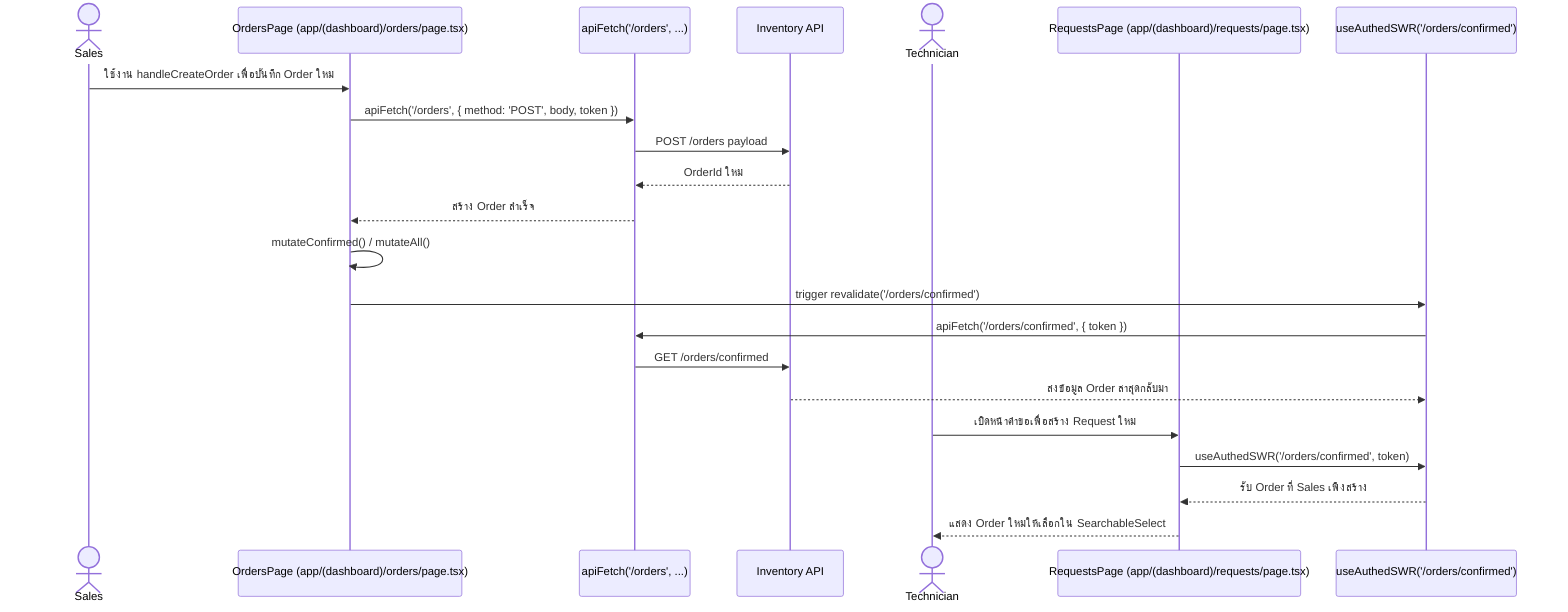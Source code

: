 sequenceDiagram
    actor Sales
    participant OrdersPage as OrdersPage (app/(dashboard)/orders/page.tsx)
    participant OrdersApi as apiFetch('/orders', ...)
    participant Backend as Inventory API
    actor Technician
    participant RequestsPage as RequestsPage (app/(dashboard)/requests/page.tsx)
    participant ConfirmedHook as useAuthedSWR('/orders/confirmed')

    Sales->>OrdersPage: ใช้งาน handleCreateOrder เพื่อบันทึก Order ใหม่
    OrdersPage->>OrdersApi: apiFetch('/orders', { method: 'POST', body, token })
    OrdersApi->>Backend: POST /orders payload
    Backend-->>OrdersApi: OrderId ใหม่
    OrdersApi-->>OrdersPage: สร้าง Order สำเร็จ
    OrdersPage->>OrdersPage: mutateConfirmed() / mutateAll()
    OrdersPage->>ConfirmedHook: trigger revalidate('/orders/confirmed')
    ConfirmedHook->>OrdersApi: apiFetch('/orders/confirmed', { token })
    OrdersApi->>Backend: GET /orders/confirmed
    Backend-->>ConfirmedHook: ส่งข้อมูล Order ล่าสุดกลับมา

    Technician->>RequestsPage: เปิดหน้าคำขอเพื่อสร้าง Request ใหม่
    RequestsPage->>ConfirmedHook: useAuthedSWR('/orders/confirmed', token)
    ConfirmedHook-->>RequestsPage: รับ Order ที่ Sales เพิ่งสร้าง
    RequestsPage-->>Technician: แสดง Order ใหม่ให้เลือกใน SearchableSelect